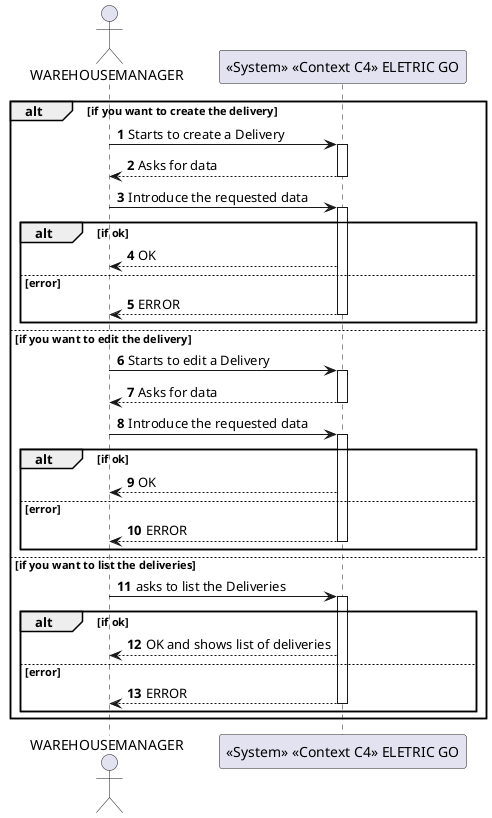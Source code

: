 @startuml Sequence Diagram
autonumber

actor WAREHOUSEMANAGER as WMR

participant "<<System>> <<Context C4>> ELETRIC GO" as SYS

alt if you want to create the delivery
WMR -> SYS: Starts to create a Delivery
activate SYS
SYS --> WMR: Asks for data
deactivate SYS
WMR-> SYS: Introduce the requested data
activate SYS

alt if ok 


WMR <-- SYS: OK

else error 


WMR <-- SYS: ERROR

deactivate SYS



end alt
else if you want to edit the delivery

WMR -> SYS: Starts to edit a Delivery
activate SYS
SYS --> WMR: Asks for data
deactivate SYS

WMR-> SYS: Introduce the requested data
activate SYS
alt if ok 
WMR <-- SYS: OK

else error 


WMR <-- SYS: ERROR
deactivate SYS
end alt

else if you want to list the deliveries
WMR -> SYS: asks to list the Deliveries
alt if ok 

activate SYS


WMR <-- SYS: OK and shows list of deliveries

else error


WMR <-- SYS: ERROR
deactivate SYS


end alt
end alt

@enduml